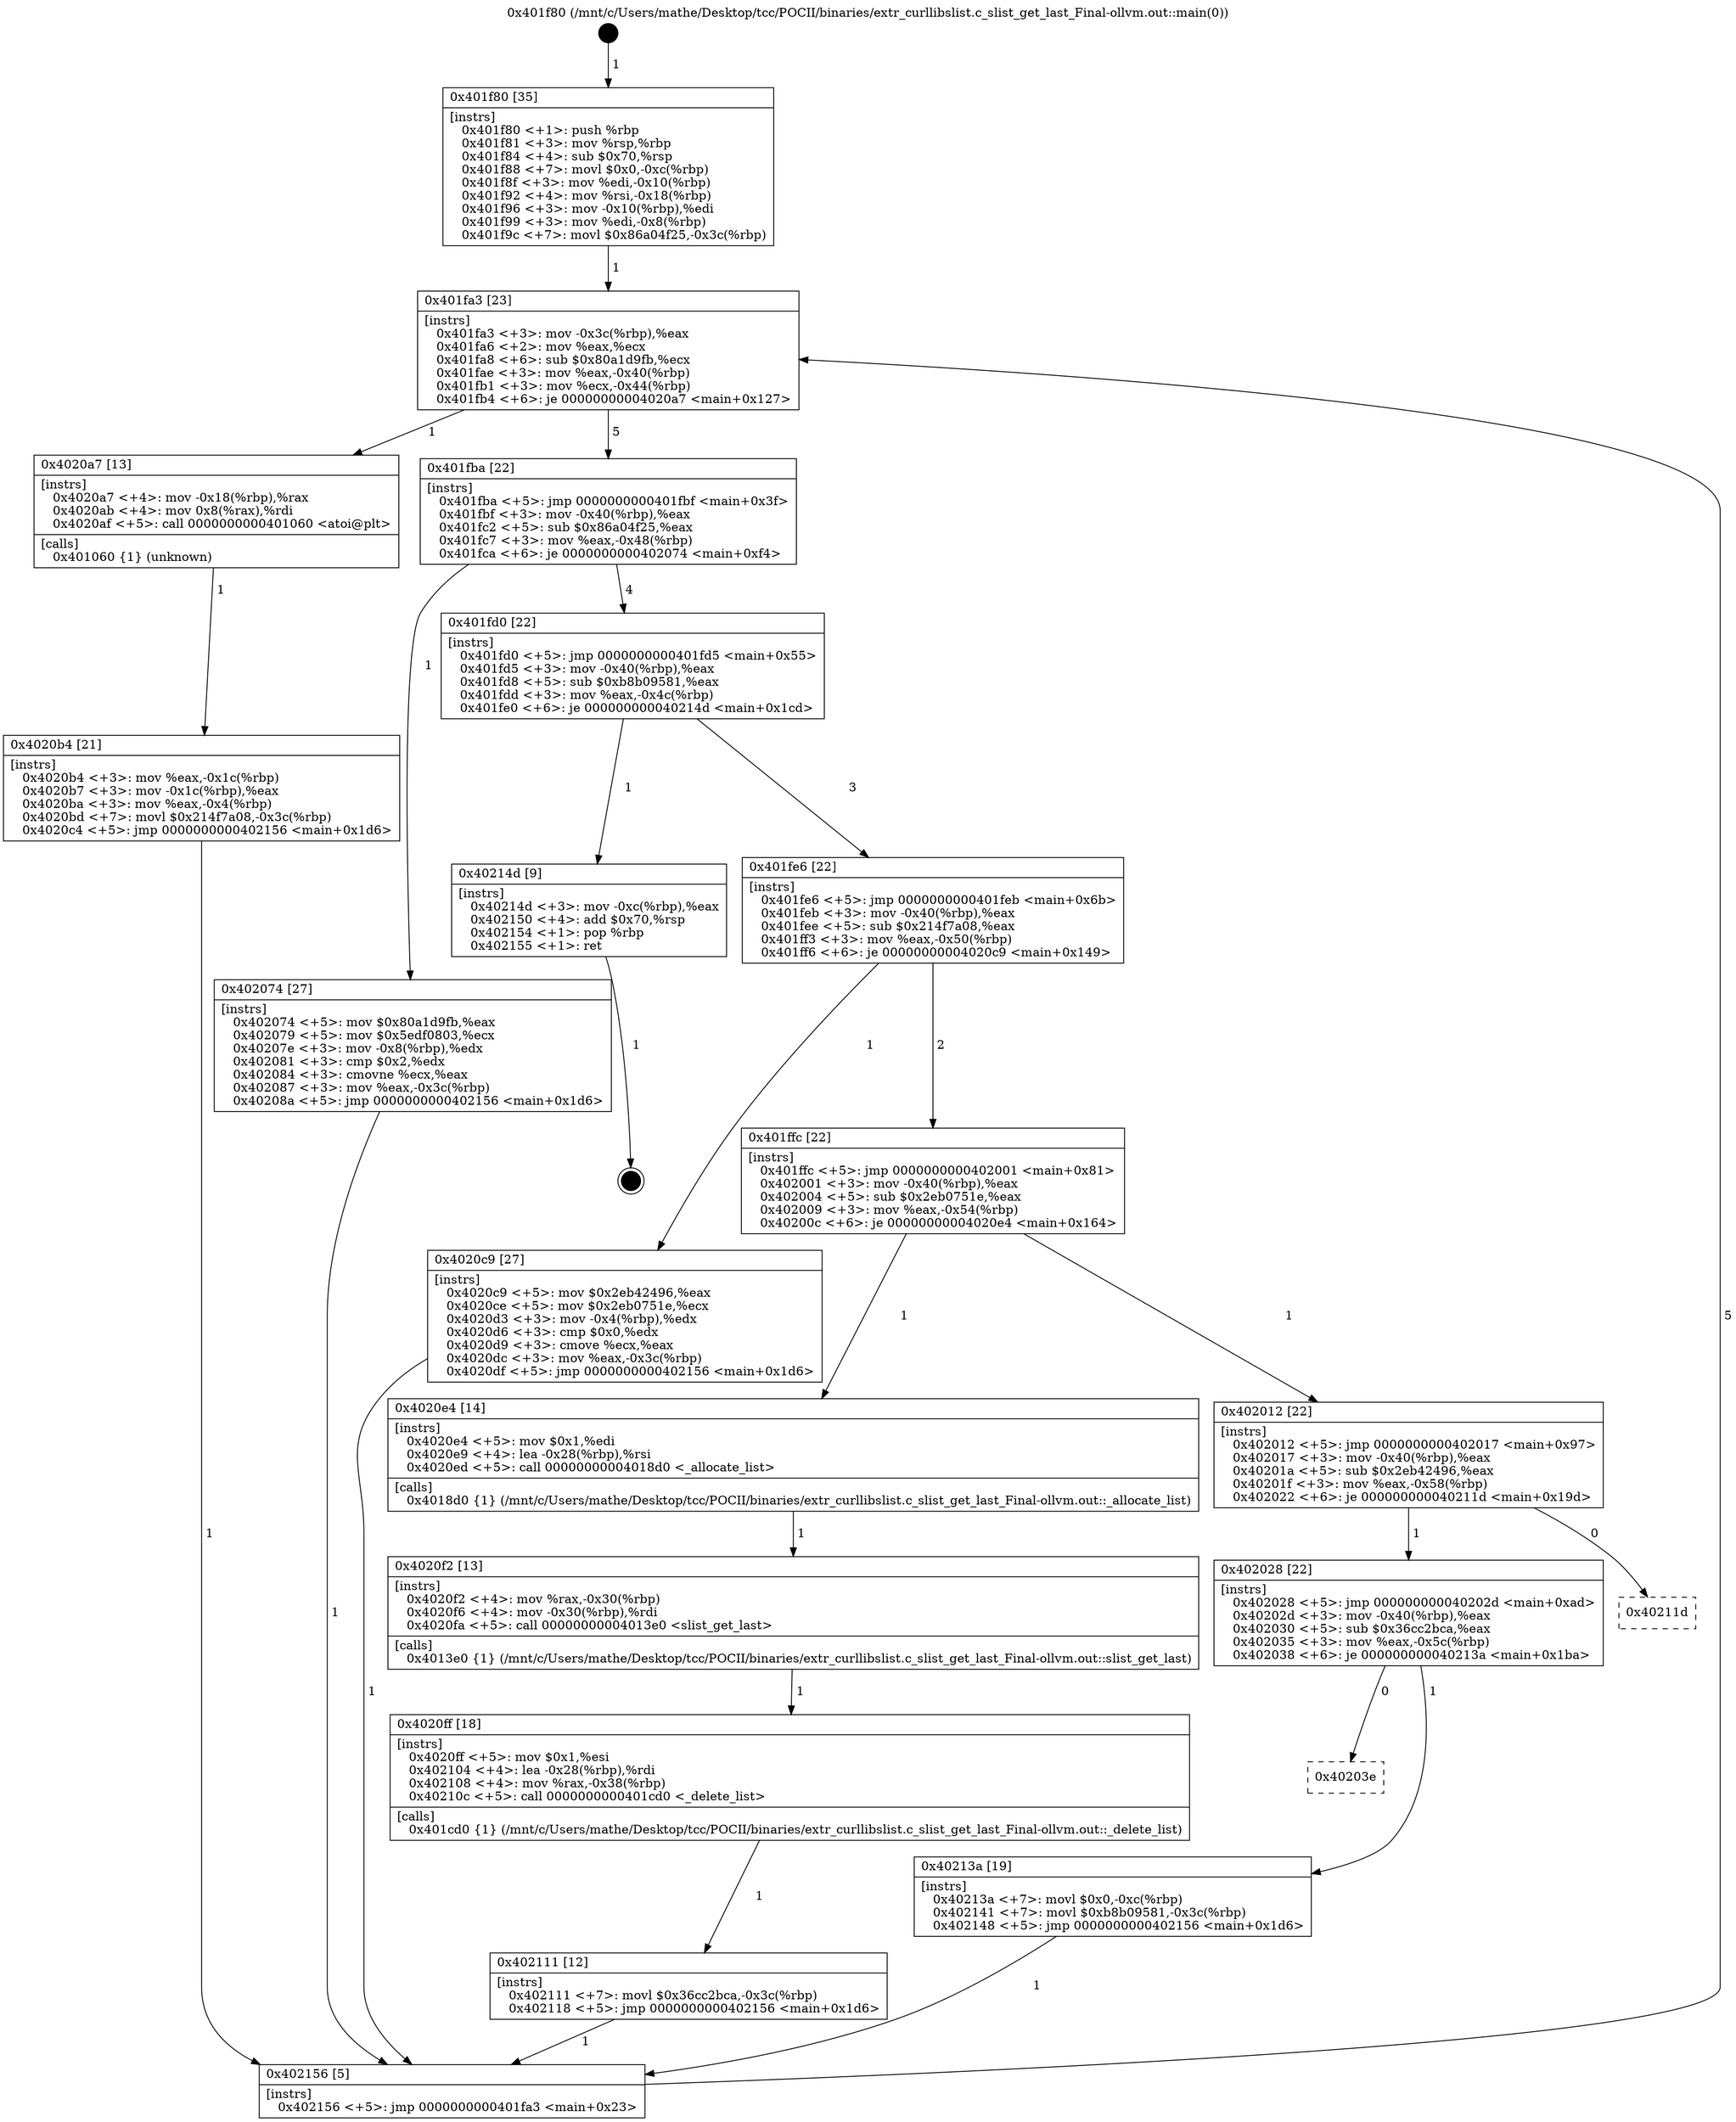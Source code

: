 digraph "0x401f80" {
  label = "0x401f80 (/mnt/c/Users/mathe/Desktop/tcc/POCII/binaries/extr_curllibslist.c_slist_get_last_Final-ollvm.out::main(0))"
  labelloc = "t"
  node[shape=record]

  Entry [label="",width=0.3,height=0.3,shape=circle,fillcolor=black,style=filled]
  "0x401fa3" [label="{
     0x401fa3 [23]\l
     | [instrs]\l
     &nbsp;&nbsp;0x401fa3 \<+3\>: mov -0x3c(%rbp),%eax\l
     &nbsp;&nbsp;0x401fa6 \<+2\>: mov %eax,%ecx\l
     &nbsp;&nbsp;0x401fa8 \<+6\>: sub $0x80a1d9fb,%ecx\l
     &nbsp;&nbsp;0x401fae \<+3\>: mov %eax,-0x40(%rbp)\l
     &nbsp;&nbsp;0x401fb1 \<+3\>: mov %ecx,-0x44(%rbp)\l
     &nbsp;&nbsp;0x401fb4 \<+6\>: je 00000000004020a7 \<main+0x127\>\l
  }"]
  "0x4020a7" [label="{
     0x4020a7 [13]\l
     | [instrs]\l
     &nbsp;&nbsp;0x4020a7 \<+4\>: mov -0x18(%rbp),%rax\l
     &nbsp;&nbsp;0x4020ab \<+4\>: mov 0x8(%rax),%rdi\l
     &nbsp;&nbsp;0x4020af \<+5\>: call 0000000000401060 \<atoi@plt\>\l
     | [calls]\l
     &nbsp;&nbsp;0x401060 \{1\} (unknown)\l
  }"]
  "0x401fba" [label="{
     0x401fba [22]\l
     | [instrs]\l
     &nbsp;&nbsp;0x401fba \<+5\>: jmp 0000000000401fbf \<main+0x3f\>\l
     &nbsp;&nbsp;0x401fbf \<+3\>: mov -0x40(%rbp),%eax\l
     &nbsp;&nbsp;0x401fc2 \<+5\>: sub $0x86a04f25,%eax\l
     &nbsp;&nbsp;0x401fc7 \<+3\>: mov %eax,-0x48(%rbp)\l
     &nbsp;&nbsp;0x401fca \<+6\>: je 0000000000402074 \<main+0xf4\>\l
  }"]
  Exit [label="",width=0.3,height=0.3,shape=circle,fillcolor=black,style=filled,peripheries=2]
  "0x402074" [label="{
     0x402074 [27]\l
     | [instrs]\l
     &nbsp;&nbsp;0x402074 \<+5\>: mov $0x80a1d9fb,%eax\l
     &nbsp;&nbsp;0x402079 \<+5\>: mov $0x5edf0803,%ecx\l
     &nbsp;&nbsp;0x40207e \<+3\>: mov -0x8(%rbp),%edx\l
     &nbsp;&nbsp;0x402081 \<+3\>: cmp $0x2,%edx\l
     &nbsp;&nbsp;0x402084 \<+3\>: cmovne %ecx,%eax\l
     &nbsp;&nbsp;0x402087 \<+3\>: mov %eax,-0x3c(%rbp)\l
     &nbsp;&nbsp;0x40208a \<+5\>: jmp 0000000000402156 \<main+0x1d6\>\l
  }"]
  "0x401fd0" [label="{
     0x401fd0 [22]\l
     | [instrs]\l
     &nbsp;&nbsp;0x401fd0 \<+5\>: jmp 0000000000401fd5 \<main+0x55\>\l
     &nbsp;&nbsp;0x401fd5 \<+3\>: mov -0x40(%rbp),%eax\l
     &nbsp;&nbsp;0x401fd8 \<+5\>: sub $0xb8b09581,%eax\l
     &nbsp;&nbsp;0x401fdd \<+3\>: mov %eax,-0x4c(%rbp)\l
     &nbsp;&nbsp;0x401fe0 \<+6\>: je 000000000040214d \<main+0x1cd\>\l
  }"]
  "0x402156" [label="{
     0x402156 [5]\l
     | [instrs]\l
     &nbsp;&nbsp;0x402156 \<+5\>: jmp 0000000000401fa3 \<main+0x23\>\l
  }"]
  "0x401f80" [label="{
     0x401f80 [35]\l
     | [instrs]\l
     &nbsp;&nbsp;0x401f80 \<+1\>: push %rbp\l
     &nbsp;&nbsp;0x401f81 \<+3\>: mov %rsp,%rbp\l
     &nbsp;&nbsp;0x401f84 \<+4\>: sub $0x70,%rsp\l
     &nbsp;&nbsp;0x401f88 \<+7\>: movl $0x0,-0xc(%rbp)\l
     &nbsp;&nbsp;0x401f8f \<+3\>: mov %edi,-0x10(%rbp)\l
     &nbsp;&nbsp;0x401f92 \<+4\>: mov %rsi,-0x18(%rbp)\l
     &nbsp;&nbsp;0x401f96 \<+3\>: mov -0x10(%rbp),%edi\l
     &nbsp;&nbsp;0x401f99 \<+3\>: mov %edi,-0x8(%rbp)\l
     &nbsp;&nbsp;0x401f9c \<+7\>: movl $0x86a04f25,-0x3c(%rbp)\l
  }"]
  "0x4020b4" [label="{
     0x4020b4 [21]\l
     | [instrs]\l
     &nbsp;&nbsp;0x4020b4 \<+3\>: mov %eax,-0x1c(%rbp)\l
     &nbsp;&nbsp;0x4020b7 \<+3\>: mov -0x1c(%rbp),%eax\l
     &nbsp;&nbsp;0x4020ba \<+3\>: mov %eax,-0x4(%rbp)\l
     &nbsp;&nbsp;0x4020bd \<+7\>: movl $0x214f7a08,-0x3c(%rbp)\l
     &nbsp;&nbsp;0x4020c4 \<+5\>: jmp 0000000000402156 \<main+0x1d6\>\l
  }"]
  "0x40203e" [label="{
     0x40203e\l
  }", style=dashed]
  "0x40214d" [label="{
     0x40214d [9]\l
     | [instrs]\l
     &nbsp;&nbsp;0x40214d \<+3\>: mov -0xc(%rbp),%eax\l
     &nbsp;&nbsp;0x402150 \<+4\>: add $0x70,%rsp\l
     &nbsp;&nbsp;0x402154 \<+1\>: pop %rbp\l
     &nbsp;&nbsp;0x402155 \<+1\>: ret\l
  }"]
  "0x401fe6" [label="{
     0x401fe6 [22]\l
     | [instrs]\l
     &nbsp;&nbsp;0x401fe6 \<+5\>: jmp 0000000000401feb \<main+0x6b\>\l
     &nbsp;&nbsp;0x401feb \<+3\>: mov -0x40(%rbp),%eax\l
     &nbsp;&nbsp;0x401fee \<+5\>: sub $0x214f7a08,%eax\l
     &nbsp;&nbsp;0x401ff3 \<+3\>: mov %eax,-0x50(%rbp)\l
     &nbsp;&nbsp;0x401ff6 \<+6\>: je 00000000004020c9 \<main+0x149\>\l
  }"]
  "0x40213a" [label="{
     0x40213a [19]\l
     | [instrs]\l
     &nbsp;&nbsp;0x40213a \<+7\>: movl $0x0,-0xc(%rbp)\l
     &nbsp;&nbsp;0x402141 \<+7\>: movl $0xb8b09581,-0x3c(%rbp)\l
     &nbsp;&nbsp;0x402148 \<+5\>: jmp 0000000000402156 \<main+0x1d6\>\l
  }"]
  "0x4020c9" [label="{
     0x4020c9 [27]\l
     | [instrs]\l
     &nbsp;&nbsp;0x4020c9 \<+5\>: mov $0x2eb42496,%eax\l
     &nbsp;&nbsp;0x4020ce \<+5\>: mov $0x2eb0751e,%ecx\l
     &nbsp;&nbsp;0x4020d3 \<+3\>: mov -0x4(%rbp),%edx\l
     &nbsp;&nbsp;0x4020d6 \<+3\>: cmp $0x0,%edx\l
     &nbsp;&nbsp;0x4020d9 \<+3\>: cmove %ecx,%eax\l
     &nbsp;&nbsp;0x4020dc \<+3\>: mov %eax,-0x3c(%rbp)\l
     &nbsp;&nbsp;0x4020df \<+5\>: jmp 0000000000402156 \<main+0x1d6\>\l
  }"]
  "0x401ffc" [label="{
     0x401ffc [22]\l
     | [instrs]\l
     &nbsp;&nbsp;0x401ffc \<+5\>: jmp 0000000000402001 \<main+0x81\>\l
     &nbsp;&nbsp;0x402001 \<+3\>: mov -0x40(%rbp),%eax\l
     &nbsp;&nbsp;0x402004 \<+5\>: sub $0x2eb0751e,%eax\l
     &nbsp;&nbsp;0x402009 \<+3\>: mov %eax,-0x54(%rbp)\l
     &nbsp;&nbsp;0x40200c \<+6\>: je 00000000004020e4 \<main+0x164\>\l
  }"]
  "0x402028" [label="{
     0x402028 [22]\l
     | [instrs]\l
     &nbsp;&nbsp;0x402028 \<+5\>: jmp 000000000040202d \<main+0xad\>\l
     &nbsp;&nbsp;0x40202d \<+3\>: mov -0x40(%rbp),%eax\l
     &nbsp;&nbsp;0x402030 \<+5\>: sub $0x36cc2bca,%eax\l
     &nbsp;&nbsp;0x402035 \<+3\>: mov %eax,-0x5c(%rbp)\l
     &nbsp;&nbsp;0x402038 \<+6\>: je 000000000040213a \<main+0x1ba\>\l
  }"]
  "0x4020e4" [label="{
     0x4020e4 [14]\l
     | [instrs]\l
     &nbsp;&nbsp;0x4020e4 \<+5\>: mov $0x1,%edi\l
     &nbsp;&nbsp;0x4020e9 \<+4\>: lea -0x28(%rbp),%rsi\l
     &nbsp;&nbsp;0x4020ed \<+5\>: call 00000000004018d0 \<_allocate_list\>\l
     | [calls]\l
     &nbsp;&nbsp;0x4018d0 \{1\} (/mnt/c/Users/mathe/Desktop/tcc/POCII/binaries/extr_curllibslist.c_slist_get_last_Final-ollvm.out::_allocate_list)\l
  }"]
  "0x402012" [label="{
     0x402012 [22]\l
     | [instrs]\l
     &nbsp;&nbsp;0x402012 \<+5\>: jmp 0000000000402017 \<main+0x97\>\l
     &nbsp;&nbsp;0x402017 \<+3\>: mov -0x40(%rbp),%eax\l
     &nbsp;&nbsp;0x40201a \<+5\>: sub $0x2eb42496,%eax\l
     &nbsp;&nbsp;0x40201f \<+3\>: mov %eax,-0x58(%rbp)\l
     &nbsp;&nbsp;0x402022 \<+6\>: je 000000000040211d \<main+0x19d\>\l
  }"]
  "0x4020f2" [label="{
     0x4020f2 [13]\l
     | [instrs]\l
     &nbsp;&nbsp;0x4020f2 \<+4\>: mov %rax,-0x30(%rbp)\l
     &nbsp;&nbsp;0x4020f6 \<+4\>: mov -0x30(%rbp),%rdi\l
     &nbsp;&nbsp;0x4020fa \<+5\>: call 00000000004013e0 \<slist_get_last\>\l
     | [calls]\l
     &nbsp;&nbsp;0x4013e0 \{1\} (/mnt/c/Users/mathe/Desktop/tcc/POCII/binaries/extr_curllibslist.c_slist_get_last_Final-ollvm.out::slist_get_last)\l
  }"]
  "0x4020ff" [label="{
     0x4020ff [18]\l
     | [instrs]\l
     &nbsp;&nbsp;0x4020ff \<+5\>: mov $0x1,%esi\l
     &nbsp;&nbsp;0x402104 \<+4\>: lea -0x28(%rbp),%rdi\l
     &nbsp;&nbsp;0x402108 \<+4\>: mov %rax,-0x38(%rbp)\l
     &nbsp;&nbsp;0x40210c \<+5\>: call 0000000000401cd0 \<_delete_list\>\l
     | [calls]\l
     &nbsp;&nbsp;0x401cd0 \{1\} (/mnt/c/Users/mathe/Desktop/tcc/POCII/binaries/extr_curllibslist.c_slist_get_last_Final-ollvm.out::_delete_list)\l
  }"]
  "0x402111" [label="{
     0x402111 [12]\l
     | [instrs]\l
     &nbsp;&nbsp;0x402111 \<+7\>: movl $0x36cc2bca,-0x3c(%rbp)\l
     &nbsp;&nbsp;0x402118 \<+5\>: jmp 0000000000402156 \<main+0x1d6\>\l
  }"]
  "0x40211d" [label="{
     0x40211d\l
  }", style=dashed]
  Entry -> "0x401f80" [label=" 1"]
  "0x401fa3" -> "0x4020a7" [label=" 1"]
  "0x401fa3" -> "0x401fba" [label=" 5"]
  "0x40214d" -> Exit [label=" 1"]
  "0x401fba" -> "0x402074" [label=" 1"]
  "0x401fba" -> "0x401fd0" [label=" 4"]
  "0x402074" -> "0x402156" [label=" 1"]
  "0x401f80" -> "0x401fa3" [label=" 1"]
  "0x402156" -> "0x401fa3" [label=" 5"]
  "0x4020a7" -> "0x4020b4" [label=" 1"]
  "0x4020b4" -> "0x402156" [label=" 1"]
  "0x40213a" -> "0x402156" [label=" 1"]
  "0x401fd0" -> "0x40214d" [label=" 1"]
  "0x401fd0" -> "0x401fe6" [label=" 3"]
  "0x402028" -> "0x40203e" [label=" 0"]
  "0x401fe6" -> "0x4020c9" [label=" 1"]
  "0x401fe6" -> "0x401ffc" [label=" 2"]
  "0x4020c9" -> "0x402156" [label=" 1"]
  "0x402028" -> "0x40213a" [label=" 1"]
  "0x401ffc" -> "0x4020e4" [label=" 1"]
  "0x401ffc" -> "0x402012" [label=" 1"]
  "0x4020e4" -> "0x4020f2" [label=" 1"]
  "0x4020f2" -> "0x4020ff" [label=" 1"]
  "0x4020ff" -> "0x402111" [label=" 1"]
  "0x402111" -> "0x402156" [label=" 1"]
  "0x402012" -> "0x402028" [label=" 1"]
  "0x402012" -> "0x40211d" [label=" 0"]
}
